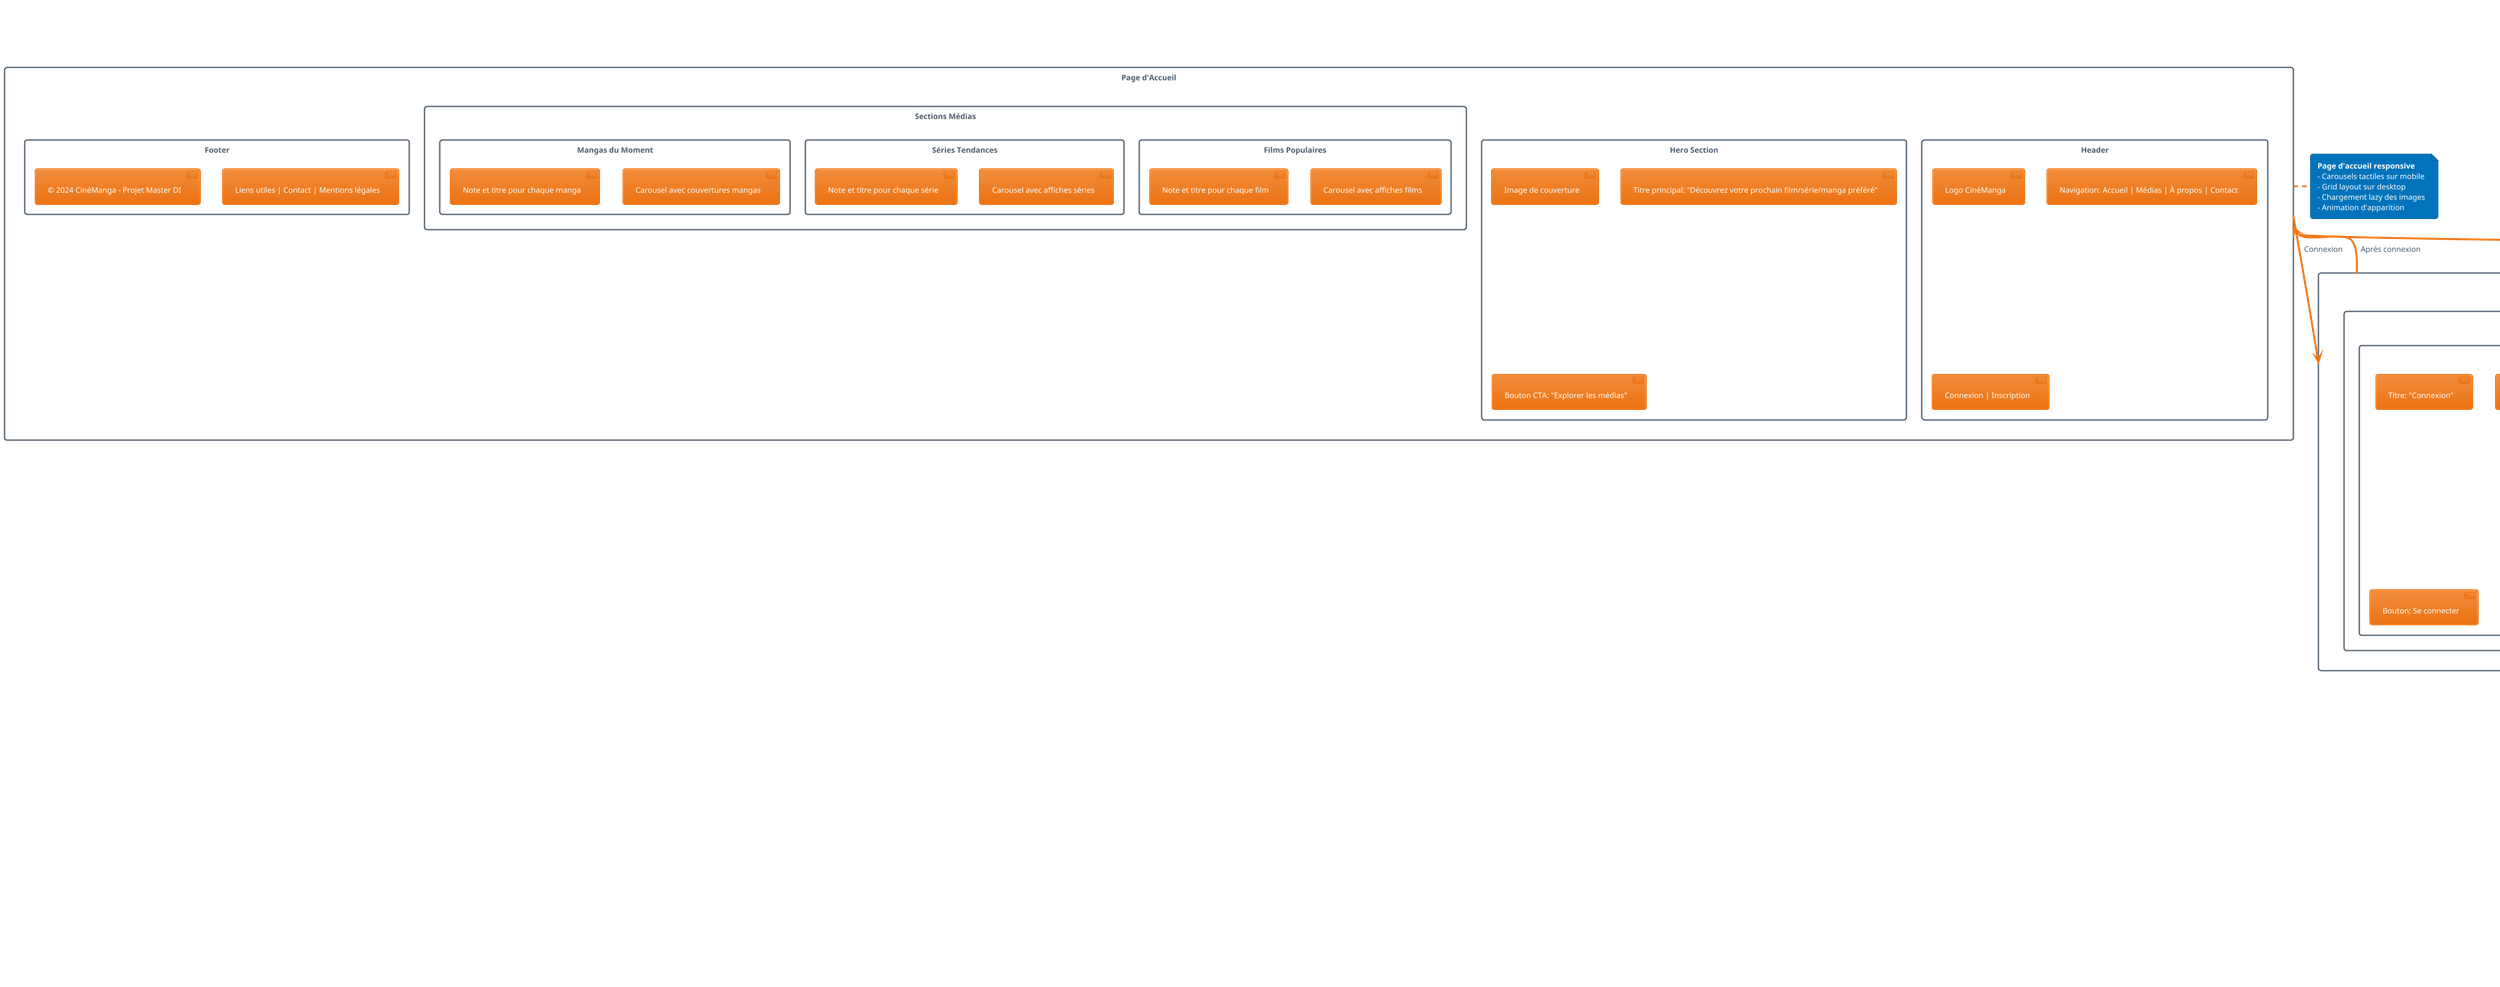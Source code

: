 @startuml Wireframes - CinéManga

!theme aws-orange
title Wireframes - Interface CinéManga

' Page d'accueil
rectangle "Page d'Accueil" as home {
    rectangle "Header" as home_header {
        [Logo CinéManga] 
        [Navigation: Accueil | Médias | À propos | Contact]
        [Connexion | Inscription]
    }
    
    rectangle "Hero Section" as hero {
        [Image de couverture]
        [Titre principal: "Découvrez votre prochain film/série/manga préféré"]
        [Bouton CTA: "Explorer les médias"]
    }
    
    rectangle "Sections Médias" as media_sections {
        rectangle "Films Populaires" {
            [Carousel avec affiches films]
            [Note et titre pour chaque film]
        }
        
        rectangle "Séries Tendances" {
            [Carousel avec affiches séries]
            [Note et titre pour chaque série]
        }
        
        rectangle "Mangas du Moment" {
            [Carousel avec couvertures mangas]
            [Note et titre pour chaque manga]
        }
    }
    
    rectangle "Footer" as home_footer {
        [Liens utiles | Contact | Mentions légales]
        [© 2024 CinéManga - Projet Master DI]
    }
}

' Page de connexion
rectangle "Page de Connexion" as login {
    rectangle "Header Simple" as login_header {
        [Logo CinéManga]
        [Lien: Retour accueil]
    }
    
    rectangle "Formulaire Connexion" as login_form {
        rectangle "Card Centrale" {
            [Titre: "Connexion"]
            [Champ: Email]
            [Champ: Mot de passe]
            [Bouton: Se connecter]
            [Lien: Mot de passe oublié?]
            [Lien: Pas encore inscrit? S'inscrire]
        }
    }
}

' Page média détail
rectangle "Page Détail Média" as media_detail {
    rectangle "Header Connecté" as detail_header {
        [Logo CinéManga]
        [Navigation: Accueil | Médias | Mes Favoris | Profil]
        [Avatar utilisateur | Déconnexion]
    }
    
    rectangle "Contenu Principal" as detail_content {
        rectangle "Section Gauche" {
            [Affiche/Image du média]
            [Bouton: ⭐ Ajouter aux favoris]
            [Bouton: 👍 Noter ce média]
        }
        
        rectangle "Section Droite" {
            [Titre du média]
            [Type: Film/Série/Manga]
            [Note moyenne: ⭐⭐⭐⭐☆ (7.8/10)]
            [Description complète]
            [Métadonnées: Genre, Année, Durée...]
        }
    }
    
    rectangle "Section Commentaires" as comments {
        [Titre: "Avis des utilisateurs"]
        [Liste des commentaires avec notes]
        [Formulaire d'ajout de commentaire]
    }
}

' Interface d'administration
rectangle "Dashboard Administration" as admin {
    rectangle "Header Admin" as admin_header {
        [Logo CinéManga - Administration]
        [Navigation: Dashboard | Utilisateurs | Médias | Messages]
        [Admin: Mounirou | Déconnexion]
    }
    
    rectangle "Sidebar" as sidebar {
        [📊 Statistiques]
        [👥 Gestion Utilisateurs]
        [🎬 Gestion Médias]
        [💬 Messages de Contact]
        [⚙️ Configuration]
    }
    
    rectangle "Zone Principale" as admin_main {
        rectangle "Cartes Statistiques" {
            [Card: Utilisateurs Total (245)]
            [Card: Médias Total (1,234)]
            [Card: Messages Non Lus (12)]
            [Card: Connexions Aujourd'hui (67)]
        }
        
        rectangle "Graphiques" {
            [Graphique: Inscriptions par mois]
            [Graphique: Médias populaires]
            [Graphique: Activité utilisateurs]
        }
        
        rectangle "Actions Rapides" {
            [Bouton: + Ajouter un média]
            [Bouton: + Créer un utilisateur]
            [Bouton: 📧 Voir messages]
        }
    }
}

' Page liste médias
rectangle "Page Liste Médias" as media_list {
    rectangle "Header Standard" as list_header {
        [Logo CinéManga]
        [Navigation complète]
        [Utilisateur connecté]
    }
    
    rectangle "Filtres et Recherche" as filters {
        [Barre de recherche: "Rechercher un titre..."]
        [Filtres: Type | Genre | Note | Année]
        [Tri: Plus récent | Plus populaire | Mieux noté]
    }
    
    rectangle "Grille de Médias" as media_grid {
        rectangle "Card Média 1" {
            [Image/Affiche]
            [Titre]
            [Type + Note]
            [❤️ Favori]
        }
        
        rectangle "Card Média 2" {
            [Image/Affiche]
            [Titre]
            [Type + Note]
            [❤️ Favori]
        }
        
        rectangle "..." {
            [Autres cartes médias...]
        }
    }
    
    rectangle "Pagination" as pagination {
        [← Précédent | 1 2 3 ... 25 | Suivant →]
    }
}

' Page profil utilisateur
rectangle "Page Profil Utilisateur" as profile {
    rectangle "Header Standard" as profile_header {
        [Navigation complète]
    }
    
    rectangle "Informations Profil" as profile_info {
        rectangle "Section Gauche" {
            [Avatar utilisateur]
            [Nom: Jean Dupont]
            [Email: jean@example.com]
            [Membre depuis: Janvier 2024]
            [Bouton: Modifier profil]
        }
        
        rectangle "Section Droite" {
            [Statistiques personnelles]
            [Médias favoris: 23]
            [Notes données: 45]
            [Note moyenne donnée: 7.2/10]
        }
    }
    
    rectangle "Mes Favoris" as favorites {
        [Onglets: Tous | Films | Séries | Mangas]
        [Grille des médias favoris]
        [Bouton sur chaque: Retirer des favoris]
    }
    
    rectangle "Mon Activité" as activity {
        [Historique des notes données]
        [Derniers ajouts aux favoris]
        [Commentaires récents]
    }
}

' Relations entre pages
home --> login : "Connexion"
home --> media_list : "Explorer médias"
login --> home : "Après connexion"
media_list --> media_detail : "Clic sur média"
media_detail --> profile : "Accès profil"
admin --> admin : "Navigation admin"

note right of home
  <b>Page d'accueil responsive</b>
  - Carousels tactiles sur mobile
  - Grid layout sur desktop
  - Chargement lazy des images
  - Animation d'apparition
end note

note right of media_detail
  <b>Page détail interactive</b>
  - Modal pour notation rapide
  - Ajout/retrait favoris en AJAX
  - Partage sur réseaux sociaux
  - Recommandations similaires
end note

note right of admin
  <b>Interface d'administration</b>
  - Dashboard temps réel
  - Actions par lot possibles
  - Export de données
  - Logs d'activité
end note

@enduml
